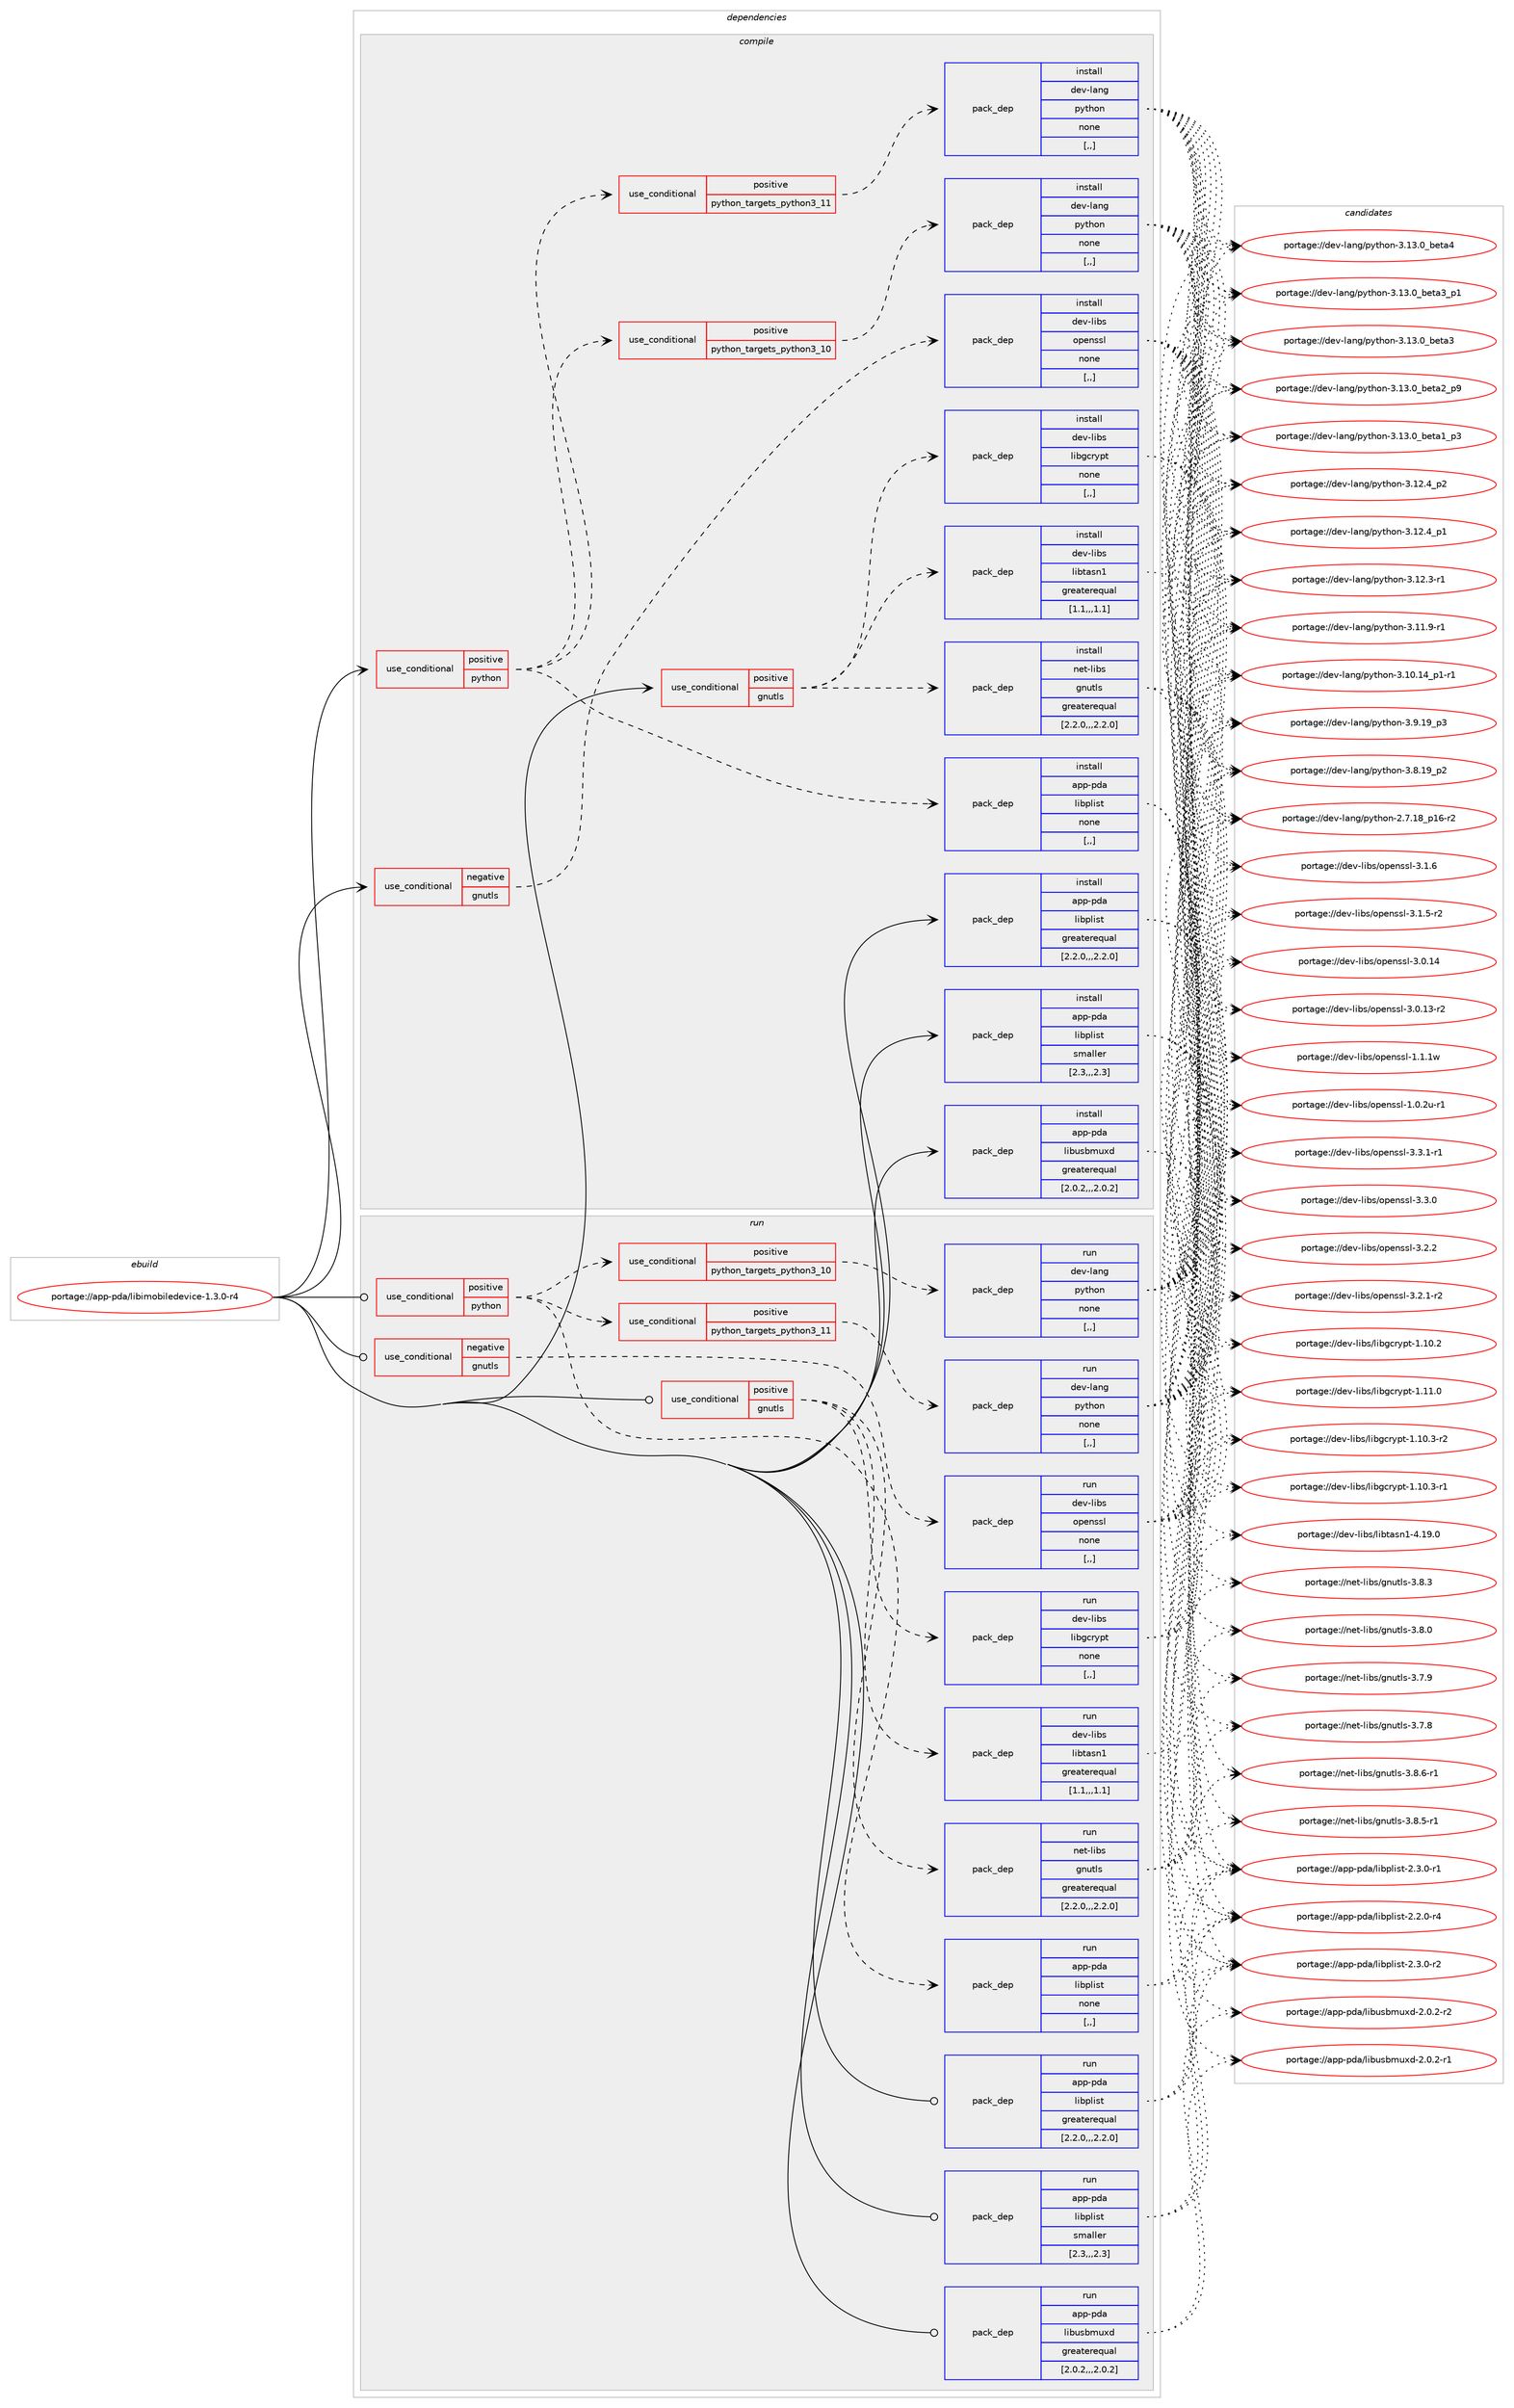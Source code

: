 digraph prolog {

# *************
# Graph options
# *************

newrank=true;
concentrate=true;
compound=true;
graph [rankdir=LR,fontname=Helvetica,fontsize=10,ranksep=1.5];#, ranksep=2.5, nodesep=0.2];
edge  [arrowhead=vee];
node  [fontname=Helvetica,fontsize=10];

# **********
# The ebuild
# **********

subgraph cluster_leftcol {
color=gray;
label=<<i>ebuild</i>>;
id [label="portage://app-pda/libimobiledevice-1.3.0-r4", color=red, width=4, href="../app-pda/libimobiledevice-1.3.0-r4.svg"];
}

# ****************
# The dependencies
# ****************

subgraph cluster_midcol {
color=gray;
label=<<i>dependencies</i>>;
subgraph cluster_compile {
fillcolor="#eeeeee";
style=filled;
label=<<i>compile</i>>;
subgraph cond14013 {
dependency50335 [label=<<TABLE BORDER="0" CELLBORDER="1" CELLSPACING="0" CELLPADDING="4"><TR><TD ROWSPAN="3" CELLPADDING="10">use_conditional</TD></TR><TR><TD>negative</TD></TR><TR><TD>gnutls</TD></TR></TABLE>>, shape=none, color=red];
subgraph pack35856 {
dependency50336 [label=<<TABLE BORDER="0" CELLBORDER="1" CELLSPACING="0" CELLPADDING="4" WIDTH="220"><TR><TD ROWSPAN="6" CELLPADDING="30">pack_dep</TD></TR><TR><TD WIDTH="110">install</TD></TR><TR><TD>dev-libs</TD></TR><TR><TD>openssl</TD></TR><TR><TD>none</TD></TR><TR><TD>[,,]</TD></TR></TABLE>>, shape=none, color=blue];
}
dependency50335:e -> dependency50336:w [weight=20,style="dashed",arrowhead="vee"];
}
id:e -> dependency50335:w [weight=20,style="solid",arrowhead="vee"];
subgraph cond14014 {
dependency50337 [label=<<TABLE BORDER="0" CELLBORDER="1" CELLSPACING="0" CELLPADDING="4"><TR><TD ROWSPAN="3" CELLPADDING="10">use_conditional</TD></TR><TR><TD>positive</TD></TR><TR><TD>gnutls</TD></TR></TABLE>>, shape=none, color=red];
subgraph pack35857 {
dependency50338 [label=<<TABLE BORDER="0" CELLBORDER="1" CELLSPACING="0" CELLPADDING="4" WIDTH="220"><TR><TD ROWSPAN="6" CELLPADDING="30">pack_dep</TD></TR><TR><TD WIDTH="110">install</TD></TR><TR><TD>dev-libs</TD></TR><TR><TD>libgcrypt</TD></TR><TR><TD>none</TD></TR><TR><TD>[,,]</TD></TR></TABLE>>, shape=none, color=blue];
}
dependency50337:e -> dependency50338:w [weight=20,style="dashed",arrowhead="vee"];
subgraph pack35858 {
dependency50339 [label=<<TABLE BORDER="0" CELLBORDER="1" CELLSPACING="0" CELLPADDING="4" WIDTH="220"><TR><TD ROWSPAN="6" CELLPADDING="30">pack_dep</TD></TR><TR><TD WIDTH="110">install</TD></TR><TR><TD>dev-libs</TD></TR><TR><TD>libtasn1</TD></TR><TR><TD>greaterequal</TD></TR><TR><TD>[1.1,,,1.1]</TD></TR></TABLE>>, shape=none, color=blue];
}
dependency50337:e -> dependency50339:w [weight=20,style="dashed",arrowhead="vee"];
subgraph pack35859 {
dependency50340 [label=<<TABLE BORDER="0" CELLBORDER="1" CELLSPACING="0" CELLPADDING="4" WIDTH="220"><TR><TD ROWSPAN="6" CELLPADDING="30">pack_dep</TD></TR><TR><TD WIDTH="110">install</TD></TR><TR><TD>net-libs</TD></TR><TR><TD>gnutls</TD></TR><TR><TD>greaterequal</TD></TR><TR><TD>[2.2.0,,,2.2.0]</TD></TR></TABLE>>, shape=none, color=blue];
}
dependency50337:e -> dependency50340:w [weight=20,style="dashed",arrowhead="vee"];
}
id:e -> dependency50337:w [weight=20,style="solid",arrowhead="vee"];
subgraph cond14015 {
dependency50341 [label=<<TABLE BORDER="0" CELLBORDER="1" CELLSPACING="0" CELLPADDING="4"><TR><TD ROWSPAN="3" CELLPADDING="10">use_conditional</TD></TR><TR><TD>positive</TD></TR><TR><TD>python</TD></TR></TABLE>>, shape=none, color=red];
subgraph cond14016 {
dependency50342 [label=<<TABLE BORDER="0" CELLBORDER="1" CELLSPACING="0" CELLPADDING="4"><TR><TD ROWSPAN="3" CELLPADDING="10">use_conditional</TD></TR><TR><TD>positive</TD></TR><TR><TD>python_targets_python3_10</TD></TR></TABLE>>, shape=none, color=red];
subgraph pack35860 {
dependency50343 [label=<<TABLE BORDER="0" CELLBORDER="1" CELLSPACING="0" CELLPADDING="4" WIDTH="220"><TR><TD ROWSPAN="6" CELLPADDING="30">pack_dep</TD></TR><TR><TD WIDTH="110">install</TD></TR><TR><TD>dev-lang</TD></TR><TR><TD>python</TD></TR><TR><TD>none</TD></TR><TR><TD>[,,]</TD></TR></TABLE>>, shape=none, color=blue];
}
dependency50342:e -> dependency50343:w [weight=20,style="dashed",arrowhead="vee"];
}
dependency50341:e -> dependency50342:w [weight=20,style="dashed",arrowhead="vee"];
subgraph cond14017 {
dependency50344 [label=<<TABLE BORDER="0" CELLBORDER="1" CELLSPACING="0" CELLPADDING="4"><TR><TD ROWSPAN="3" CELLPADDING="10">use_conditional</TD></TR><TR><TD>positive</TD></TR><TR><TD>python_targets_python3_11</TD></TR></TABLE>>, shape=none, color=red];
subgraph pack35861 {
dependency50345 [label=<<TABLE BORDER="0" CELLBORDER="1" CELLSPACING="0" CELLPADDING="4" WIDTH="220"><TR><TD ROWSPAN="6" CELLPADDING="30">pack_dep</TD></TR><TR><TD WIDTH="110">install</TD></TR><TR><TD>dev-lang</TD></TR><TR><TD>python</TD></TR><TR><TD>none</TD></TR><TR><TD>[,,]</TD></TR></TABLE>>, shape=none, color=blue];
}
dependency50344:e -> dependency50345:w [weight=20,style="dashed",arrowhead="vee"];
}
dependency50341:e -> dependency50344:w [weight=20,style="dashed",arrowhead="vee"];
subgraph pack35862 {
dependency50346 [label=<<TABLE BORDER="0" CELLBORDER="1" CELLSPACING="0" CELLPADDING="4" WIDTH="220"><TR><TD ROWSPAN="6" CELLPADDING="30">pack_dep</TD></TR><TR><TD WIDTH="110">install</TD></TR><TR><TD>app-pda</TD></TR><TR><TD>libplist</TD></TR><TR><TD>none</TD></TR><TR><TD>[,,]</TD></TR></TABLE>>, shape=none, color=blue];
}
dependency50341:e -> dependency50346:w [weight=20,style="dashed",arrowhead="vee"];
}
id:e -> dependency50341:w [weight=20,style="solid",arrowhead="vee"];
subgraph pack35863 {
dependency50347 [label=<<TABLE BORDER="0" CELLBORDER="1" CELLSPACING="0" CELLPADDING="4" WIDTH="220"><TR><TD ROWSPAN="6" CELLPADDING="30">pack_dep</TD></TR><TR><TD WIDTH="110">install</TD></TR><TR><TD>app-pda</TD></TR><TR><TD>libplist</TD></TR><TR><TD>greaterequal</TD></TR><TR><TD>[2.2.0,,,2.2.0]</TD></TR></TABLE>>, shape=none, color=blue];
}
id:e -> dependency50347:w [weight=20,style="solid",arrowhead="vee"];
subgraph pack35864 {
dependency50348 [label=<<TABLE BORDER="0" CELLBORDER="1" CELLSPACING="0" CELLPADDING="4" WIDTH="220"><TR><TD ROWSPAN="6" CELLPADDING="30">pack_dep</TD></TR><TR><TD WIDTH="110">install</TD></TR><TR><TD>app-pda</TD></TR><TR><TD>libplist</TD></TR><TR><TD>smaller</TD></TR><TR><TD>[2.3,,,2.3]</TD></TR></TABLE>>, shape=none, color=blue];
}
id:e -> dependency50348:w [weight=20,style="solid",arrowhead="vee"];
subgraph pack35865 {
dependency50349 [label=<<TABLE BORDER="0" CELLBORDER="1" CELLSPACING="0" CELLPADDING="4" WIDTH="220"><TR><TD ROWSPAN="6" CELLPADDING="30">pack_dep</TD></TR><TR><TD WIDTH="110">install</TD></TR><TR><TD>app-pda</TD></TR><TR><TD>libusbmuxd</TD></TR><TR><TD>greaterequal</TD></TR><TR><TD>[2.0.2,,,2.0.2]</TD></TR></TABLE>>, shape=none, color=blue];
}
id:e -> dependency50349:w [weight=20,style="solid",arrowhead="vee"];
}
subgraph cluster_compileandrun {
fillcolor="#eeeeee";
style=filled;
label=<<i>compile and run</i>>;
}
subgraph cluster_run {
fillcolor="#eeeeee";
style=filled;
label=<<i>run</i>>;
subgraph cond14018 {
dependency50350 [label=<<TABLE BORDER="0" CELLBORDER="1" CELLSPACING="0" CELLPADDING="4"><TR><TD ROWSPAN="3" CELLPADDING="10">use_conditional</TD></TR><TR><TD>negative</TD></TR><TR><TD>gnutls</TD></TR></TABLE>>, shape=none, color=red];
subgraph pack35866 {
dependency50351 [label=<<TABLE BORDER="0" CELLBORDER="1" CELLSPACING="0" CELLPADDING="4" WIDTH="220"><TR><TD ROWSPAN="6" CELLPADDING="30">pack_dep</TD></TR><TR><TD WIDTH="110">run</TD></TR><TR><TD>dev-libs</TD></TR><TR><TD>openssl</TD></TR><TR><TD>none</TD></TR><TR><TD>[,,]</TD></TR></TABLE>>, shape=none, color=blue];
}
dependency50350:e -> dependency50351:w [weight=20,style="dashed",arrowhead="vee"];
}
id:e -> dependency50350:w [weight=20,style="solid",arrowhead="odot"];
subgraph cond14019 {
dependency50352 [label=<<TABLE BORDER="0" CELLBORDER="1" CELLSPACING="0" CELLPADDING="4"><TR><TD ROWSPAN="3" CELLPADDING="10">use_conditional</TD></TR><TR><TD>positive</TD></TR><TR><TD>gnutls</TD></TR></TABLE>>, shape=none, color=red];
subgraph pack35867 {
dependency50353 [label=<<TABLE BORDER="0" CELLBORDER="1" CELLSPACING="0" CELLPADDING="4" WIDTH="220"><TR><TD ROWSPAN="6" CELLPADDING="30">pack_dep</TD></TR><TR><TD WIDTH="110">run</TD></TR><TR><TD>dev-libs</TD></TR><TR><TD>libgcrypt</TD></TR><TR><TD>none</TD></TR><TR><TD>[,,]</TD></TR></TABLE>>, shape=none, color=blue];
}
dependency50352:e -> dependency50353:w [weight=20,style="dashed",arrowhead="vee"];
subgraph pack35868 {
dependency50354 [label=<<TABLE BORDER="0" CELLBORDER="1" CELLSPACING="0" CELLPADDING="4" WIDTH="220"><TR><TD ROWSPAN="6" CELLPADDING="30">pack_dep</TD></TR><TR><TD WIDTH="110">run</TD></TR><TR><TD>dev-libs</TD></TR><TR><TD>libtasn1</TD></TR><TR><TD>greaterequal</TD></TR><TR><TD>[1.1,,,1.1]</TD></TR></TABLE>>, shape=none, color=blue];
}
dependency50352:e -> dependency50354:w [weight=20,style="dashed",arrowhead="vee"];
subgraph pack35869 {
dependency50355 [label=<<TABLE BORDER="0" CELLBORDER="1" CELLSPACING="0" CELLPADDING="4" WIDTH="220"><TR><TD ROWSPAN="6" CELLPADDING="30">pack_dep</TD></TR><TR><TD WIDTH="110">run</TD></TR><TR><TD>net-libs</TD></TR><TR><TD>gnutls</TD></TR><TR><TD>greaterequal</TD></TR><TR><TD>[2.2.0,,,2.2.0]</TD></TR></TABLE>>, shape=none, color=blue];
}
dependency50352:e -> dependency50355:w [weight=20,style="dashed",arrowhead="vee"];
}
id:e -> dependency50352:w [weight=20,style="solid",arrowhead="odot"];
subgraph cond14020 {
dependency50356 [label=<<TABLE BORDER="0" CELLBORDER="1" CELLSPACING="0" CELLPADDING="4"><TR><TD ROWSPAN="3" CELLPADDING="10">use_conditional</TD></TR><TR><TD>positive</TD></TR><TR><TD>python</TD></TR></TABLE>>, shape=none, color=red];
subgraph cond14021 {
dependency50357 [label=<<TABLE BORDER="0" CELLBORDER="1" CELLSPACING="0" CELLPADDING="4"><TR><TD ROWSPAN="3" CELLPADDING="10">use_conditional</TD></TR><TR><TD>positive</TD></TR><TR><TD>python_targets_python3_10</TD></TR></TABLE>>, shape=none, color=red];
subgraph pack35870 {
dependency50358 [label=<<TABLE BORDER="0" CELLBORDER="1" CELLSPACING="0" CELLPADDING="4" WIDTH="220"><TR><TD ROWSPAN="6" CELLPADDING="30">pack_dep</TD></TR><TR><TD WIDTH="110">run</TD></TR><TR><TD>dev-lang</TD></TR><TR><TD>python</TD></TR><TR><TD>none</TD></TR><TR><TD>[,,]</TD></TR></TABLE>>, shape=none, color=blue];
}
dependency50357:e -> dependency50358:w [weight=20,style="dashed",arrowhead="vee"];
}
dependency50356:e -> dependency50357:w [weight=20,style="dashed",arrowhead="vee"];
subgraph cond14022 {
dependency50359 [label=<<TABLE BORDER="0" CELLBORDER="1" CELLSPACING="0" CELLPADDING="4"><TR><TD ROWSPAN="3" CELLPADDING="10">use_conditional</TD></TR><TR><TD>positive</TD></TR><TR><TD>python_targets_python3_11</TD></TR></TABLE>>, shape=none, color=red];
subgraph pack35871 {
dependency50360 [label=<<TABLE BORDER="0" CELLBORDER="1" CELLSPACING="0" CELLPADDING="4" WIDTH="220"><TR><TD ROWSPAN="6" CELLPADDING="30">pack_dep</TD></TR><TR><TD WIDTH="110">run</TD></TR><TR><TD>dev-lang</TD></TR><TR><TD>python</TD></TR><TR><TD>none</TD></TR><TR><TD>[,,]</TD></TR></TABLE>>, shape=none, color=blue];
}
dependency50359:e -> dependency50360:w [weight=20,style="dashed",arrowhead="vee"];
}
dependency50356:e -> dependency50359:w [weight=20,style="dashed",arrowhead="vee"];
subgraph pack35872 {
dependency50361 [label=<<TABLE BORDER="0" CELLBORDER="1" CELLSPACING="0" CELLPADDING="4" WIDTH="220"><TR><TD ROWSPAN="6" CELLPADDING="30">pack_dep</TD></TR><TR><TD WIDTH="110">run</TD></TR><TR><TD>app-pda</TD></TR><TR><TD>libplist</TD></TR><TR><TD>none</TD></TR><TR><TD>[,,]</TD></TR></TABLE>>, shape=none, color=blue];
}
dependency50356:e -> dependency50361:w [weight=20,style="dashed",arrowhead="vee"];
}
id:e -> dependency50356:w [weight=20,style="solid",arrowhead="odot"];
subgraph pack35873 {
dependency50362 [label=<<TABLE BORDER="0" CELLBORDER="1" CELLSPACING="0" CELLPADDING="4" WIDTH="220"><TR><TD ROWSPAN="6" CELLPADDING="30">pack_dep</TD></TR><TR><TD WIDTH="110">run</TD></TR><TR><TD>app-pda</TD></TR><TR><TD>libplist</TD></TR><TR><TD>greaterequal</TD></TR><TR><TD>[2.2.0,,,2.2.0]</TD></TR></TABLE>>, shape=none, color=blue];
}
id:e -> dependency50362:w [weight=20,style="solid",arrowhead="odot"];
subgraph pack35874 {
dependency50363 [label=<<TABLE BORDER="0" CELLBORDER="1" CELLSPACING="0" CELLPADDING="4" WIDTH="220"><TR><TD ROWSPAN="6" CELLPADDING="30">pack_dep</TD></TR><TR><TD WIDTH="110">run</TD></TR><TR><TD>app-pda</TD></TR><TR><TD>libplist</TD></TR><TR><TD>smaller</TD></TR><TR><TD>[2.3,,,2.3]</TD></TR></TABLE>>, shape=none, color=blue];
}
id:e -> dependency50363:w [weight=20,style="solid",arrowhead="odot"];
subgraph pack35875 {
dependency50364 [label=<<TABLE BORDER="0" CELLBORDER="1" CELLSPACING="0" CELLPADDING="4" WIDTH="220"><TR><TD ROWSPAN="6" CELLPADDING="30">pack_dep</TD></TR><TR><TD WIDTH="110">run</TD></TR><TR><TD>app-pda</TD></TR><TR><TD>libusbmuxd</TD></TR><TR><TD>greaterequal</TD></TR><TR><TD>[2.0.2,,,2.0.2]</TD></TR></TABLE>>, shape=none, color=blue];
}
id:e -> dependency50364:w [weight=20,style="solid",arrowhead="odot"];
}
}

# **************
# The candidates
# **************

subgraph cluster_choices {
rank=same;
color=gray;
label=<<i>candidates</i>>;

subgraph choice35856 {
color=black;
nodesep=1;
choice1001011184510810598115471111121011101151151084551465146494511449 [label="portage://dev-libs/openssl-3.3.1-r1", color=red, width=4,href="../dev-libs/openssl-3.3.1-r1.svg"];
choice100101118451081059811547111112101110115115108455146514648 [label="portage://dev-libs/openssl-3.3.0", color=red, width=4,href="../dev-libs/openssl-3.3.0.svg"];
choice100101118451081059811547111112101110115115108455146504650 [label="portage://dev-libs/openssl-3.2.2", color=red, width=4,href="../dev-libs/openssl-3.2.2.svg"];
choice1001011184510810598115471111121011101151151084551465046494511450 [label="portage://dev-libs/openssl-3.2.1-r2", color=red, width=4,href="../dev-libs/openssl-3.2.1-r2.svg"];
choice100101118451081059811547111112101110115115108455146494654 [label="portage://dev-libs/openssl-3.1.6", color=red, width=4,href="../dev-libs/openssl-3.1.6.svg"];
choice1001011184510810598115471111121011101151151084551464946534511450 [label="portage://dev-libs/openssl-3.1.5-r2", color=red, width=4,href="../dev-libs/openssl-3.1.5-r2.svg"];
choice10010111845108105981154711111210111011511510845514648464952 [label="portage://dev-libs/openssl-3.0.14", color=red, width=4,href="../dev-libs/openssl-3.0.14.svg"];
choice100101118451081059811547111112101110115115108455146484649514511450 [label="portage://dev-libs/openssl-3.0.13-r2", color=red, width=4,href="../dev-libs/openssl-3.0.13-r2.svg"];
choice100101118451081059811547111112101110115115108454946494649119 [label="portage://dev-libs/openssl-1.1.1w", color=red, width=4,href="../dev-libs/openssl-1.1.1w.svg"];
choice1001011184510810598115471111121011101151151084549464846501174511449 [label="portage://dev-libs/openssl-1.0.2u-r1", color=red, width=4,href="../dev-libs/openssl-1.0.2u-r1.svg"];
dependency50336:e -> choice1001011184510810598115471111121011101151151084551465146494511449:w [style=dotted,weight="100"];
dependency50336:e -> choice100101118451081059811547111112101110115115108455146514648:w [style=dotted,weight="100"];
dependency50336:e -> choice100101118451081059811547111112101110115115108455146504650:w [style=dotted,weight="100"];
dependency50336:e -> choice1001011184510810598115471111121011101151151084551465046494511450:w [style=dotted,weight="100"];
dependency50336:e -> choice100101118451081059811547111112101110115115108455146494654:w [style=dotted,weight="100"];
dependency50336:e -> choice1001011184510810598115471111121011101151151084551464946534511450:w [style=dotted,weight="100"];
dependency50336:e -> choice10010111845108105981154711111210111011511510845514648464952:w [style=dotted,weight="100"];
dependency50336:e -> choice100101118451081059811547111112101110115115108455146484649514511450:w [style=dotted,weight="100"];
dependency50336:e -> choice100101118451081059811547111112101110115115108454946494649119:w [style=dotted,weight="100"];
dependency50336:e -> choice1001011184510810598115471111121011101151151084549464846501174511449:w [style=dotted,weight="100"];
}
subgraph choice35857 {
color=black;
nodesep=1;
choice100101118451081059811547108105981039911412111211645494649494648 [label="portage://dev-libs/libgcrypt-1.11.0", color=red, width=4,href="../dev-libs/libgcrypt-1.11.0.svg"];
choice1001011184510810598115471081059810399114121112116454946494846514511450 [label="portage://dev-libs/libgcrypt-1.10.3-r2", color=red, width=4,href="../dev-libs/libgcrypt-1.10.3-r2.svg"];
choice1001011184510810598115471081059810399114121112116454946494846514511449 [label="portage://dev-libs/libgcrypt-1.10.3-r1", color=red, width=4,href="../dev-libs/libgcrypt-1.10.3-r1.svg"];
choice100101118451081059811547108105981039911412111211645494649484650 [label="portage://dev-libs/libgcrypt-1.10.2", color=red, width=4,href="../dev-libs/libgcrypt-1.10.2.svg"];
dependency50338:e -> choice100101118451081059811547108105981039911412111211645494649494648:w [style=dotted,weight="100"];
dependency50338:e -> choice1001011184510810598115471081059810399114121112116454946494846514511450:w [style=dotted,weight="100"];
dependency50338:e -> choice1001011184510810598115471081059810399114121112116454946494846514511449:w [style=dotted,weight="100"];
dependency50338:e -> choice100101118451081059811547108105981039911412111211645494649484650:w [style=dotted,weight="100"];
}
subgraph choice35858 {
color=black;
nodesep=1;
choice10010111845108105981154710810598116971151104945524649574648 [label="portage://dev-libs/libtasn1-4.19.0", color=red, width=4,href="../dev-libs/libtasn1-4.19.0.svg"];
dependency50339:e -> choice10010111845108105981154710810598116971151104945524649574648:w [style=dotted,weight="100"];
}
subgraph choice35859 {
color=black;
nodesep=1;
choice1101011164510810598115471031101171161081154551465646544511449 [label="portage://net-libs/gnutls-3.8.6-r1", color=red, width=4,href="../net-libs/gnutls-3.8.6-r1.svg"];
choice1101011164510810598115471031101171161081154551465646534511449 [label="portage://net-libs/gnutls-3.8.5-r1", color=red, width=4,href="../net-libs/gnutls-3.8.5-r1.svg"];
choice110101116451081059811547103110117116108115455146564651 [label="portage://net-libs/gnutls-3.8.3", color=red, width=4,href="../net-libs/gnutls-3.8.3.svg"];
choice110101116451081059811547103110117116108115455146564648 [label="portage://net-libs/gnutls-3.8.0", color=red, width=4,href="../net-libs/gnutls-3.8.0.svg"];
choice110101116451081059811547103110117116108115455146554657 [label="portage://net-libs/gnutls-3.7.9", color=red, width=4,href="../net-libs/gnutls-3.7.9.svg"];
choice110101116451081059811547103110117116108115455146554656 [label="portage://net-libs/gnutls-3.7.8", color=red, width=4,href="../net-libs/gnutls-3.7.8.svg"];
dependency50340:e -> choice1101011164510810598115471031101171161081154551465646544511449:w [style=dotted,weight="100"];
dependency50340:e -> choice1101011164510810598115471031101171161081154551465646534511449:w [style=dotted,weight="100"];
dependency50340:e -> choice110101116451081059811547103110117116108115455146564651:w [style=dotted,weight="100"];
dependency50340:e -> choice110101116451081059811547103110117116108115455146564648:w [style=dotted,weight="100"];
dependency50340:e -> choice110101116451081059811547103110117116108115455146554657:w [style=dotted,weight="100"];
dependency50340:e -> choice110101116451081059811547103110117116108115455146554656:w [style=dotted,weight="100"];
}
subgraph choice35860 {
color=black;
nodesep=1;
choice1001011184510897110103471121211161041111104551464951464895981011169752 [label="portage://dev-lang/python-3.13.0_beta4", color=red, width=4,href="../dev-lang/python-3.13.0_beta4.svg"];
choice10010111845108971101034711212111610411111045514649514648959810111697519511249 [label="portage://dev-lang/python-3.13.0_beta3_p1", color=red, width=4,href="../dev-lang/python-3.13.0_beta3_p1.svg"];
choice1001011184510897110103471121211161041111104551464951464895981011169751 [label="portage://dev-lang/python-3.13.0_beta3", color=red, width=4,href="../dev-lang/python-3.13.0_beta3.svg"];
choice10010111845108971101034711212111610411111045514649514648959810111697509511257 [label="portage://dev-lang/python-3.13.0_beta2_p9", color=red, width=4,href="../dev-lang/python-3.13.0_beta2_p9.svg"];
choice10010111845108971101034711212111610411111045514649514648959810111697499511251 [label="portage://dev-lang/python-3.13.0_beta1_p3", color=red, width=4,href="../dev-lang/python-3.13.0_beta1_p3.svg"];
choice100101118451089711010347112121116104111110455146495046529511250 [label="portage://dev-lang/python-3.12.4_p2", color=red, width=4,href="../dev-lang/python-3.12.4_p2.svg"];
choice100101118451089711010347112121116104111110455146495046529511249 [label="portage://dev-lang/python-3.12.4_p1", color=red, width=4,href="../dev-lang/python-3.12.4_p1.svg"];
choice100101118451089711010347112121116104111110455146495046514511449 [label="portage://dev-lang/python-3.12.3-r1", color=red, width=4,href="../dev-lang/python-3.12.3-r1.svg"];
choice100101118451089711010347112121116104111110455146494946574511449 [label="portage://dev-lang/python-3.11.9-r1", color=red, width=4,href="../dev-lang/python-3.11.9-r1.svg"];
choice100101118451089711010347112121116104111110455146494846495295112494511449 [label="portage://dev-lang/python-3.10.14_p1-r1", color=red, width=4,href="../dev-lang/python-3.10.14_p1-r1.svg"];
choice100101118451089711010347112121116104111110455146574649579511251 [label="portage://dev-lang/python-3.9.19_p3", color=red, width=4,href="../dev-lang/python-3.9.19_p3.svg"];
choice100101118451089711010347112121116104111110455146564649579511250 [label="portage://dev-lang/python-3.8.19_p2", color=red, width=4,href="../dev-lang/python-3.8.19_p2.svg"];
choice100101118451089711010347112121116104111110455046554649569511249544511450 [label="portage://dev-lang/python-2.7.18_p16-r2", color=red, width=4,href="../dev-lang/python-2.7.18_p16-r2.svg"];
dependency50343:e -> choice1001011184510897110103471121211161041111104551464951464895981011169752:w [style=dotted,weight="100"];
dependency50343:e -> choice10010111845108971101034711212111610411111045514649514648959810111697519511249:w [style=dotted,weight="100"];
dependency50343:e -> choice1001011184510897110103471121211161041111104551464951464895981011169751:w [style=dotted,weight="100"];
dependency50343:e -> choice10010111845108971101034711212111610411111045514649514648959810111697509511257:w [style=dotted,weight="100"];
dependency50343:e -> choice10010111845108971101034711212111610411111045514649514648959810111697499511251:w [style=dotted,weight="100"];
dependency50343:e -> choice100101118451089711010347112121116104111110455146495046529511250:w [style=dotted,weight="100"];
dependency50343:e -> choice100101118451089711010347112121116104111110455146495046529511249:w [style=dotted,weight="100"];
dependency50343:e -> choice100101118451089711010347112121116104111110455146495046514511449:w [style=dotted,weight="100"];
dependency50343:e -> choice100101118451089711010347112121116104111110455146494946574511449:w [style=dotted,weight="100"];
dependency50343:e -> choice100101118451089711010347112121116104111110455146494846495295112494511449:w [style=dotted,weight="100"];
dependency50343:e -> choice100101118451089711010347112121116104111110455146574649579511251:w [style=dotted,weight="100"];
dependency50343:e -> choice100101118451089711010347112121116104111110455146564649579511250:w [style=dotted,weight="100"];
dependency50343:e -> choice100101118451089711010347112121116104111110455046554649569511249544511450:w [style=dotted,weight="100"];
}
subgraph choice35861 {
color=black;
nodesep=1;
choice1001011184510897110103471121211161041111104551464951464895981011169752 [label="portage://dev-lang/python-3.13.0_beta4", color=red, width=4,href="../dev-lang/python-3.13.0_beta4.svg"];
choice10010111845108971101034711212111610411111045514649514648959810111697519511249 [label="portage://dev-lang/python-3.13.0_beta3_p1", color=red, width=4,href="../dev-lang/python-3.13.0_beta3_p1.svg"];
choice1001011184510897110103471121211161041111104551464951464895981011169751 [label="portage://dev-lang/python-3.13.0_beta3", color=red, width=4,href="../dev-lang/python-3.13.0_beta3.svg"];
choice10010111845108971101034711212111610411111045514649514648959810111697509511257 [label="portage://dev-lang/python-3.13.0_beta2_p9", color=red, width=4,href="../dev-lang/python-3.13.0_beta2_p9.svg"];
choice10010111845108971101034711212111610411111045514649514648959810111697499511251 [label="portage://dev-lang/python-3.13.0_beta1_p3", color=red, width=4,href="../dev-lang/python-3.13.0_beta1_p3.svg"];
choice100101118451089711010347112121116104111110455146495046529511250 [label="portage://dev-lang/python-3.12.4_p2", color=red, width=4,href="../dev-lang/python-3.12.4_p2.svg"];
choice100101118451089711010347112121116104111110455146495046529511249 [label="portage://dev-lang/python-3.12.4_p1", color=red, width=4,href="../dev-lang/python-3.12.4_p1.svg"];
choice100101118451089711010347112121116104111110455146495046514511449 [label="portage://dev-lang/python-3.12.3-r1", color=red, width=4,href="../dev-lang/python-3.12.3-r1.svg"];
choice100101118451089711010347112121116104111110455146494946574511449 [label="portage://dev-lang/python-3.11.9-r1", color=red, width=4,href="../dev-lang/python-3.11.9-r1.svg"];
choice100101118451089711010347112121116104111110455146494846495295112494511449 [label="portage://dev-lang/python-3.10.14_p1-r1", color=red, width=4,href="../dev-lang/python-3.10.14_p1-r1.svg"];
choice100101118451089711010347112121116104111110455146574649579511251 [label="portage://dev-lang/python-3.9.19_p3", color=red, width=4,href="../dev-lang/python-3.9.19_p3.svg"];
choice100101118451089711010347112121116104111110455146564649579511250 [label="portage://dev-lang/python-3.8.19_p2", color=red, width=4,href="../dev-lang/python-3.8.19_p2.svg"];
choice100101118451089711010347112121116104111110455046554649569511249544511450 [label="portage://dev-lang/python-2.7.18_p16-r2", color=red, width=4,href="../dev-lang/python-2.7.18_p16-r2.svg"];
dependency50345:e -> choice1001011184510897110103471121211161041111104551464951464895981011169752:w [style=dotted,weight="100"];
dependency50345:e -> choice10010111845108971101034711212111610411111045514649514648959810111697519511249:w [style=dotted,weight="100"];
dependency50345:e -> choice1001011184510897110103471121211161041111104551464951464895981011169751:w [style=dotted,weight="100"];
dependency50345:e -> choice10010111845108971101034711212111610411111045514649514648959810111697509511257:w [style=dotted,weight="100"];
dependency50345:e -> choice10010111845108971101034711212111610411111045514649514648959810111697499511251:w [style=dotted,weight="100"];
dependency50345:e -> choice100101118451089711010347112121116104111110455146495046529511250:w [style=dotted,weight="100"];
dependency50345:e -> choice100101118451089711010347112121116104111110455146495046529511249:w [style=dotted,weight="100"];
dependency50345:e -> choice100101118451089711010347112121116104111110455146495046514511449:w [style=dotted,weight="100"];
dependency50345:e -> choice100101118451089711010347112121116104111110455146494946574511449:w [style=dotted,weight="100"];
dependency50345:e -> choice100101118451089711010347112121116104111110455146494846495295112494511449:w [style=dotted,weight="100"];
dependency50345:e -> choice100101118451089711010347112121116104111110455146574649579511251:w [style=dotted,weight="100"];
dependency50345:e -> choice100101118451089711010347112121116104111110455146564649579511250:w [style=dotted,weight="100"];
dependency50345:e -> choice100101118451089711010347112121116104111110455046554649569511249544511450:w [style=dotted,weight="100"];
}
subgraph choice35862 {
color=black;
nodesep=1;
choice97112112451121009747108105981121081051151164550465146484511450 [label="portage://app-pda/libplist-2.3.0-r2", color=red, width=4,href="../app-pda/libplist-2.3.0-r2.svg"];
choice97112112451121009747108105981121081051151164550465146484511449 [label="portage://app-pda/libplist-2.3.0-r1", color=red, width=4,href="../app-pda/libplist-2.3.0-r1.svg"];
choice97112112451121009747108105981121081051151164550465046484511452 [label="portage://app-pda/libplist-2.2.0-r4", color=red, width=4,href="../app-pda/libplist-2.2.0-r4.svg"];
dependency50346:e -> choice97112112451121009747108105981121081051151164550465146484511450:w [style=dotted,weight="100"];
dependency50346:e -> choice97112112451121009747108105981121081051151164550465146484511449:w [style=dotted,weight="100"];
dependency50346:e -> choice97112112451121009747108105981121081051151164550465046484511452:w [style=dotted,weight="100"];
}
subgraph choice35863 {
color=black;
nodesep=1;
choice97112112451121009747108105981121081051151164550465146484511450 [label="portage://app-pda/libplist-2.3.0-r2", color=red, width=4,href="../app-pda/libplist-2.3.0-r2.svg"];
choice97112112451121009747108105981121081051151164550465146484511449 [label="portage://app-pda/libplist-2.3.0-r1", color=red, width=4,href="../app-pda/libplist-2.3.0-r1.svg"];
choice97112112451121009747108105981121081051151164550465046484511452 [label="portage://app-pda/libplist-2.2.0-r4", color=red, width=4,href="../app-pda/libplist-2.2.0-r4.svg"];
dependency50347:e -> choice97112112451121009747108105981121081051151164550465146484511450:w [style=dotted,weight="100"];
dependency50347:e -> choice97112112451121009747108105981121081051151164550465146484511449:w [style=dotted,weight="100"];
dependency50347:e -> choice97112112451121009747108105981121081051151164550465046484511452:w [style=dotted,weight="100"];
}
subgraph choice35864 {
color=black;
nodesep=1;
choice97112112451121009747108105981121081051151164550465146484511450 [label="portage://app-pda/libplist-2.3.0-r2", color=red, width=4,href="../app-pda/libplist-2.3.0-r2.svg"];
choice97112112451121009747108105981121081051151164550465146484511449 [label="portage://app-pda/libplist-2.3.0-r1", color=red, width=4,href="../app-pda/libplist-2.3.0-r1.svg"];
choice97112112451121009747108105981121081051151164550465046484511452 [label="portage://app-pda/libplist-2.2.0-r4", color=red, width=4,href="../app-pda/libplist-2.2.0-r4.svg"];
dependency50348:e -> choice97112112451121009747108105981121081051151164550465146484511450:w [style=dotted,weight="100"];
dependency50348:e -> choice97112112451121009747108105981121081051151164550465146484511449:w [style=dotted,weight="100"];
dependency50348:e -> choice97112112451121009747108105981121081051151164550465046484511452:w [style=dotted,weight="100"];
}
subgraph choice35865 {
color=black;
nodesep=1;
choice9711211245112100974710810598117115981091171201004550464846504511450 [label="portage://app-pda/libusbmuxd-2.0.2-r2", color=red, width=4,href="../app-pda/libusbmuxd-2.0.2-r2.svg"];
choice9711211245112100974710810598117115981091171201004550464846504511449 [label="portage://app-pda/libusbmuxd-2.0.2-r1", color=red, width=4,href="../app-pda/libusbmuxd-2.0.2-r1.svg"];
dependency50349:e -> choice9711211245112100974710810598117115981091171201004550464846504511450:w [style=dotted,weight="100"];
dependency50349:e -> choice9711211245112100974710810598117115981091171201004550464846504511449:w [style=dotted,weight="100"];
}
subgraph choice35866 {
color=black;
nodesep=1;
choice1001011184510810598115471111121011101151151084551465146494511449 [label="portage://dev-libs/openssl-3.3.1-r1", color=red, width=4,href="../dev-libs/openssl-3.3.1-r1.svg"];
choice100101118451081059811547111112101110115115108455146514648 [label="portage://dev-libs/openssl-3.3.0", color=red, width=4,href="../dev-libs/openssl-3.3.0.svg"];
choice100101118451081059811547111112101110115115108455146504650 [label="portage://dev-libs/openssl-3.2.2", color=red, width=4,href="../dev-libs/openssl-3.2.2.svg"];
choice1001011184510810598115471111121011101151151084551465046494511450 [label="portage://dev-libs/openssl-3.2.1-r2", color=red, width=4,href="../dev-libs/openssl-3.2.1-r2.svg"];
choice100101118451081059811547111112101110115115108455146494654 [label="portage://dev-libs/openssl-3.1.6", color=red, width=4,href="../dev-libs/openssl-3.1.6.svg"];
choice1001011184510810598115471111121011101151151084551464946534511450 [label="portage://dev-libs/openssl-3.1.5-r2", color=red, width=4,href="../dev-libs/openssl-3.1.5-r2.svg"];
choice10010111845108105981154711111210111011511510845514648464952 [label="portage://dev-libs/openssl-3.0.14", color=red, width=4,href="../dev-libs/openssl-3.0.14.svg"];
choice100101118451081059811547111112101110115115108455146484649514511450 [label="portage://dev-libs/openssl-3.0.13-r2", color=red, width=4,href="../dev-libs/openssl-3.0.13-r2.svg"];
choice100101118451081059811547111112101110115115108454946494649119 [label="portage://dev-libs/openssl-1.1.1w", color=red, width=4,href="../dev-libs/openssl-1.1.1w.svg"];
choice1001011184510810598115471111121011101151151084549464846501174511449 [label="portage://dev-libs/openssl-1.0.2u-r1", color=red, width=4,href="../dev-libs/openssl-1.0.2u-r1.svg"];
dependency50351:e -> choice1001011184510810598115471111121011101151151084551465146494511449:w [style=dotted,weight="100"];
dependency50351:e -> choice100101118451081059811547111112101110115115108455146514648:w [style=dotted,weight="100"];
dependency50351:e -> choice100101118451081059811547111112101110115115108455146504650:w [style=dotted,weight="100"];
dependency50351:e -> choice1001011184510810598115471111121011101151151084551465046494511450:w [style=dotted,weight="100"];
dependency50351:e -> choice100101118451081059811547111112101110115115108455146494654:w [style=dotted,weight="100"];
dependency50351:e -> choice1001011184510810598115471111121011101151151084551464946534511450:w [style=dotted,weight="100"];
dependency50351:e -> choice10010111845108105981154711111210111011511510845514648464952:w [style=dotted,weight="100"];
dependency50351:e -> choice100101118451081059811547111112101110115115108455146484649514511450:w [style=dotted,weight="100"];
dependency50351:e -> choice100101118451081059811547111112101110115115108454946494649119:w [style=dotted,weight="100"];
dependency50351:e -> choice1001011184510810598115471111121011101151151084549464846501174511449:w [style=dotted,weight="100"];
}
subgraph choice35867 {
color=black;
nodesep=1;
choice100101118451081059811547108105981039911412111211645494649494648 [label="portage://dev-libs/libgcrypt-1.11.0", color=red, width=4,href="../dev-libs/libgcrypt-1.11.0.svg"];
choice1001011184510810598115471081059810399114121112116454946494846514511450 [label="portage://dev-libs/libgcrypt-1.10.3-r2", color=red, width=4,href="../dev-libs/libgcrypt-1.10.3-r2.svg"];
choice1001011184510810598115471081059810399114121112116454946494846514511449 [label="portage://dev-libs/libgcrypt-1.10.3-r1", color=red, width=4,href="../dev-libs/libgcrypt-1.10.3-r1.svg"];
choice100101118451081059811547108105981039911412111211645494649484650 [label="portage://dev-libs/libgcrypt-1.10.2", color=red, width=4,href="../dev-libs/libgcrypt-1.10.2.svg"];
dependency50353:e -> choice100101118451081059811547108105981039911412111211645494649494648:w [style=dotted,weight="100"];
dependency50353:e -> choice1001011184510810598115471081059810399114121112116454946494846514511450:w [style=dotted,weight="100"];
dependency50353:e -> choice1001011184510810598115471081059810399114121112116454946494846514511449:w [style=dotted,weight="100"];
dependency50353:e -> choice100101118451081059811547108105981039911412111211645494649484650:w [style=dotted,weight="100"];
}
subgraph choice35868 {
color=black;
nodesep=1;
choice10010111845108105981154710810598116971151104945524649574648 [label="portage://dev-libs/libtasn1-4.19.0", color=red, width=4,href="../dev-libs/libtasn1-4.19.0.svg"];
dependency50354:e -> choice10010111845108105981154710810598116971151104945524649574648:w [style=dotted,weight="100"];
}
subgraph choice35869 {
color=black;
nodesep=1;
choice1101011164510810598115471031101171161081154551465646544511449 [label="portage://net-libs/gnutls-3.8.6-r1", color=red, width=4,href="../net-libs/gnutls-3.8.6-r1.svg"];
choice1101011164510810598115471031101171161081154551465646534511449 [label="portage://net-libs/gnutls-3.8.5-r1", color=red, width=4,href="../net-libs/gnutls-3.8.5-r1.svg"];
choice110101116451081059811547103110117116108115455146564651 [label="portage://net-libs/gnutls-3.8.3", color=red, width=4,href="../net-libs/gnutls-3.8.3.svg"];
choice110101116451081059811547103110117116108115455146564648 [label="portage://net-libs/gnutls-3.8.0", color=red, width=4,href="../net-libs/gnutls-3.8.0.svg"];
choice110101116451081059811547103110117116108115455146554657 [label="portage://net-libs/gnutls-3.7.9", color=red, width=4,href="../net-libs/gnutls-3.7.9.svg"];
choice110101116451081059811547103110117116108115455146554656 [label="portage://net-libs/gnutls-3.7.8", color=red, width=4,href="../net-libs/gnutls-3.7.8.svg"];
dependency50355:e -> choice1101011164510810598115471031101171161081154551465646544511449:w [style=dotted,weight="100"];
dependency50355:e -> choice1101011164510810598115471031101171161081154551465646534511449:w [style=dotted,weight="100"];
dependency50355:e -> choice110101116451081059811547103110117116108115455146564651:w [style=dotted,weight="100"];
dependency50355:e -> choice110101116451081059811547103110117116108115455146564648:w [style=dotted,weight="100"];
dependency50355:e -> choice110101116451081059811547103110117116108115455146554657:w [style=dotted,weight="100"];
dependency50355:e -> choice110101116451081059811547103110117116108115455146554656:w [style=dotted,weight="100"];
}
subgraph choice35870 {
color=black;
nodesep=1;
choice1001011184510897110103471121211161041111104551464951464895981011169752 [label="portage://dev-lang/python-3.13.0_beta4", color=red, width=4,href="../dev-lang/python-3.13.0_beta4.svg"];
choice10010111845108971101034711212111610411111045514649514648959810111697519511249 [label="portage://dev-lang/python-3.13.0_beta3_p1", color=red, width=4,href="../dev-lang/python-3.13.0_beta3_p1.svg"];
choice1001011184510897110103471121211161041111104551464951464895981011169751 [label="portage://dev-lang/python-3.13.0_beta3", color=red, width=4,href="../dev-lang/python-3.13.0_beta3.svg"];
choice10010111845108971101034711212111610411111045514649514648959810111697509511257 [label="portage://dev-lang/python-3.13.0_beta2_p9", color=red, width=4,href="../dev-lang/python-3.13.0_beta2_p9.svg"];
choice10010111845108971101034711212111610411111045514649514648959810111697499511251 [label="portage://dev-lang/python-3.13.0_beta1_p3", color=red, width=4,href="../dev-lang/python-3.13.0_beta1_p3.svg"];
choice100101118451089711010347112121116104111110455146495046529511250 [label="portage://dev-lang/python-3.12.4_p2", color=red, width=4,href="../dev-lang/python-3.12.4_p2.svg"];
choice100101118451089711010347112121116104111110455146495046529511249 [label="portage://dev-lang/python-3.12.4_p1", color=red, width=4,href="../dev-lang/python-3.12.4_p1.svg"];
choice100101118451089711010347112121116104111110455146495046514511449 [label="portage://dev-lang/python-3.12.3-r1", color=red, width=4,href="../dev-lang/python-3.12.3-r1.svg"];
choice100101118451089711010347112121116104111110455146494946574511449 [label="portage://dev-lang/python-3.11.9-r1", color=red, width=4,href="../dev-lang/python-3.11.9-r1.svg"];
choice100101118451089711010347112121116104111110455146494846495295112494511449 [label="portage://dev-lang/python-3.10.14_p1-r1", color=red, width=4,href="../dev-lang/python-3.10.14_p1-r1.svg"];
choice100101118451089711010347112121116104111110455146574649579511251 [label="portage://dev-lang/python-3.9.19_p3", color=red, width=4,href="../dev-lang/python-3.9.19_p3.svg"];
choice100101118451089711010347112121116104111110455146564649579511250 [label="portage://dev-lang/python-3.8.19_p2", color=red, width=4,href="../dev-lang/python-3.8.19_p2.svg"];
choice100101118451089711010347112121116104111110455046554649569511249544511450 [label="portage://dev-lang/python-2.7.18_p16-r2", color=red, width=4,href="../dev-lang/python-2.7.18_p16-r2.svg"];
dependency50358:e -> choice1001011184510897110103471121211161041111104551464951464895981011169752:w [style=dotted,weight="100"];
dependency50358:e -> choice10010111845108971101034711212111610411111045514649514648959810111697519511249:w [style=dotted,weight="100"];
dependency50358:e -> choice1001011184510897110103471121211161041111104551464951464895981011169751:w [style=dotted,weight="100"];
dependency50358:e -> choice10010111845108971101034711212111610411111045514649514648959810111697509511257:w [style=dotted,weight="100"];
dependency50358:e -> choice10010111845108971101034711212111610411111045514649514648959810111697499511251:w [style=dotted,weight="100"];
dependency50358:e -> choice100101118451089711010347112121116104111110455146495046529511250:w [style=dotted,weight="100"];
dependency50358:e -> choice100101118451089711010347112121116104111110455146495046529511249:w [style=dotted,weight="100"];
dependency50358:e -> choice100101118451089711010347112121116104111110455146495046514511449:w [style=dotted,weight="100"];
dependency50358:e -> choice100101118451089711010347112121116104111110455146494946574511449:w [style=dotted,weight="100"];
dependency50358:e -> choice100101118451089711010347112121116104111110455146494846495295112494511449:w [style=dotted,weight="100"];
dependency50358:e -> choice100101118451089711010347112121116104111110455146574649579511251:w [style=dotted,weight="100"];
dependency50358:e -> choice100101118451089711010347112121116104111110455146564649579511250:w [style=dotted,weight="100"];
dependency50358:e -> choice100101118451089711010347112121116104111110455046554649569511249544511450:w [style=dotted,weight="100"];
}
subgraph choice35871 {
color=black;
nodesep=1;
choice1001011184510897110103471121211161041111104551464951464895981011169752 [label="portage://dev-lang/python-3.13.0_beta4", color=red, width=4,href="../dev-lang/python-3.13.0_beta4.svg"];
choice10010111845108971101034711212111610411111045514649514648959810111697519511249 [label="portage://dev-lang/python-3.13.0_beta3_p1", color=red, width=4,href="../dev-lang/python-3.13.0_beta3_p1.svg"];
choice1001011184510897110103471121211161041111104551464951464895981011169751 [label="portage://dev-lang/python-3.13.0_beta3", color=red, width=4,href="../dev-lang/python-3.13.0_beta3.svg"];
choice10010111845108971101034711212111610411111045514649514648959810111697509511257 [label="portage://dev-lang/python-3.13.0_beta2_p9", color=red, width=4,href="../dev-lang/python-3.13.0_beta2_p9.svg"];
choice10010111845108971101034711212111610411111045514649514648959810111697499511251 [label="portage://dev-lang/python-3.13.0_beta1_p3", color=red, width=4,href="../dev-lang/python-3.13.0_beta1_p3.svg"];
choice100101118451089711010347112121116104111110455146495046529511250 [label="portage://dev-lang/python-3.12.4_p2", color=red, width=4,href="../dev-lang/python-3.12.4_p2.svg"];
choice100101118451089711010347112121116104111110455146495046529511249 [label="portage://dev-lang/python-3.12.4_p1", color=red, width=4,href="../dev-lang/python-3.12.4_p1.svg"];
choice100101118451089711010347112121116104111110455146495046514511449 [label="portage://dev-lang/python-3.12.3-r1", color=red, width=4,href="../dev-lang/python-3.12.3-r1.svg"];
choice100101118451089711010347112121116104111110455146494946574511449 [label="portage://dev-lang/python-3.11.9-r1", color=red, width=4,href="../dev-lang/python-3.11.9-r1.svg"];
choice100101118451089711010347112121116104111110455146494846495295112494511449 [label="portage://dev-lang/python-3.10.14_p1-r1", color=red, width=4,href="../dev-lang/python-3.10.14_p1-r1.svg"];
choice100101118451089711010347112121116104111110455146574649579511251 [label="portage://dev-lang/python-3.9.19_p3", color=red, width=4,href="../dev-lang/python-3.9.19_p3.svg"];
choice100101118451089711010347112121116104111110455146564649579511250 [label="portage://dev-lang/python-3.8.19_p2", color=red, width=4,href="../dev-lang/python-3.8.19_p2.svg"];
choice100101118451089711010347112121116104111110455046554649569511249544511450 [label="portage://dev-lang/python-2.7.18_p16-r2", color=red, width=4,href="../dev-lang/python-2.7.18_p16-r2.svg"];
dependency50360:e -> choice1001011184510897110103471121211161041111104551464951464895981011169752:w [style=dotted,weight="100"];
dependency50360:e -> choice10010111845108971101034711212111610411111045514649514648959810111697519511249:w [style=dotted,weight="100"];
dependency50360:e -> choice1001011184510897110103471121211161041111104551464951464895981011169751:w [style=dotted,weight="100"];
dependency50360:e -> choice10010111845108971101034711212111610411111045514649514648959810111697509511257:w [style=dotted,weight="100"];
dependency50360:e -> choice10010111845108971101034711212111610411111045514649514648959810111697499511251:w [style=dotted,weight="100"];
dependency50360:e -> choice100101118451089711010347112121116104111110455146495046529511250:w [style=dotted,weight="100"];
dependency50360:e -> choice100101118451089711010347112121116104111110455146495046529511249:w [style=dotted,weight="100"];
dependency50360:e -> choice100101118451089711010347112121116104111110455146495046514511449:w [style=dotted,weight="100"];
dependency50360:e -> choice100101118451089711010347112121116104111110455146494946574511449:w [style=dotted,weight="100"];
dependency50360:e -> choice100101118451089711010347112121116104111110455146494846495295112494511449:w [style=dotted,weight="100"];
dependency50360:e -> choice100101118451089711010347112121116104111110455146574649579511251:w [style=dotted,weight="100"];
dependency50360:e -> choice100101118451089711010347112121116104111110455146564649579511250:w [style=dotted,weight="100"];
dependency50360:e -> choice100101118451089711010347112121116104111110455046554649569511249544511450:w [style=dotted,weight="100"];
}
subgraph choice35872 {
color=black;
nodesep=1;
choice97112112451121009747108105981121081051151164550465146484511450 [label="portage://app-pda/libplist-2.3.0-r2", color=red, width=4,href="../app-pda/libplist-2.3.0-r2.svg"];
choice97112112451121009747108105981121081051151164550465146484511449 [label="portage://app-pda/libplist-2.3.0-r1", color=red, width=4,href="../app-pda/libplist-2.3.0-r1.svg"];
choice97112112451121009747108105981121081051151164550465046484511452 [label="portage://app-pda/libplist-2.2.0-r4", color=red, width=4,href="../app-pda/libplist-2.2.0-r4.svg"];
dependency50361:e -> choice97112112451121009747108105981121081051151164550465146484511450:w [style=dotted,weight="100"];
dependency50361:e -> choice97112112451121009747108105981121081051151164550465146484511449:w [style=dotted,weight="100"];
dependency50361:e -> choice97112112451121009747108105981121081051151164550465046484511452:w [style=dotted,weight="100"];
}
subgraph choice35873 {
color=black;
nodesep=1;
choice97112112451121009747108105981121081051151164550465146484511450 [label="portage://app-pda/libplist-2.3.0-r2", color=red, width=4,href="../app-pda/libplist-2.3.0-r2.svg"];
choice97112112451121009747108105981121081051151164550465146484511449 [label="portage://app-pda/libplist-2.3.0-r1", color=red, width=4,href="../app-pda/libplist-2.3.0-r1.svg"];
choice97112112451121009747108105981121081051151164550465046484511452 [label="portage://app-pda/libplist-2.2.0-r4", color=red, width=4,href="../app-pda/libplist-2.2.0-r4.svg"];
dependency50362:e -> choice97112112451121009747108105981121081051151164550465146484511450:w [style=dotted,weight="100"];
dependency50362:e -> choice97112112451121009747108105981121081051151164550465146484511449:w [style=dotted,weight="100"];
dependency50362:e -> choice97112112451121009747108105981121081051151164550465046484511452:w [style=dotted,weight="100"];
}
subgraph choice35874 {
color=black;
nodesep=1;
choice97112112451121009747108105981121081051151164550465146484511450 [label="portage://app-pda/libplist-2.3.0-r2", color=red, width=4,href="../app-pda/libplist-2.3.0-r2.svg"];
choice97112112451121009747108105981121081051151164550465146484511449 [label="portage://app-pda/libplist-2.3.0-r1", color=red, width=4,href="../app-pda/libplist-2.3.0-r1.svg"];
choice97112112451121009747108105981121081051151164550465046484511452 [label="portage://app-pda/libplist-2.2.0-r4", color=red, width=4,href="../app-pda/libplist-2.2.0-r4.svg"];
dependency50363:e -> choice97112112451121009747108105981121081051151164550465146484511450:w [style=dotted,weight="100"];
dependency50363:e -> choice97112112451121009747108105981121081051151164550465146484511449:w [style=dotted,weight="100"];
dependency50363:e -> choice97112112451121009747108105981121081051151164550465046484511452:w [style=dotted,weight="100"];
}
subgraph choice35875 {
color=black;
nodesep=1;
choice9711211245112100974710810598117115981091171201004550464846504511450 [label="portage://app-pda/libusbmuxd-2.0.2-r2", color=red, width=4,href="../app-pda/libusbmuxd-2.0.2-r2.svg"];
choice9711211245112100974710810598117115981091171201004550464846504511449 [label="portage://app-pda/libusbmuxd-2.0.2-r1", color=red, width=4,href="../app-pda/libusbmuxd-2.0.2-r1.svg"];
dependency50364:e -> choice9711211245112100974710810598117115981091171201004550464846504511450:w [style=dotted,weight="100"];
dependency50364:e -> choice9711211245112100974710810598117115981091171201004550464846504511449:w [style=dotted,weight="100"];
}
}

}
